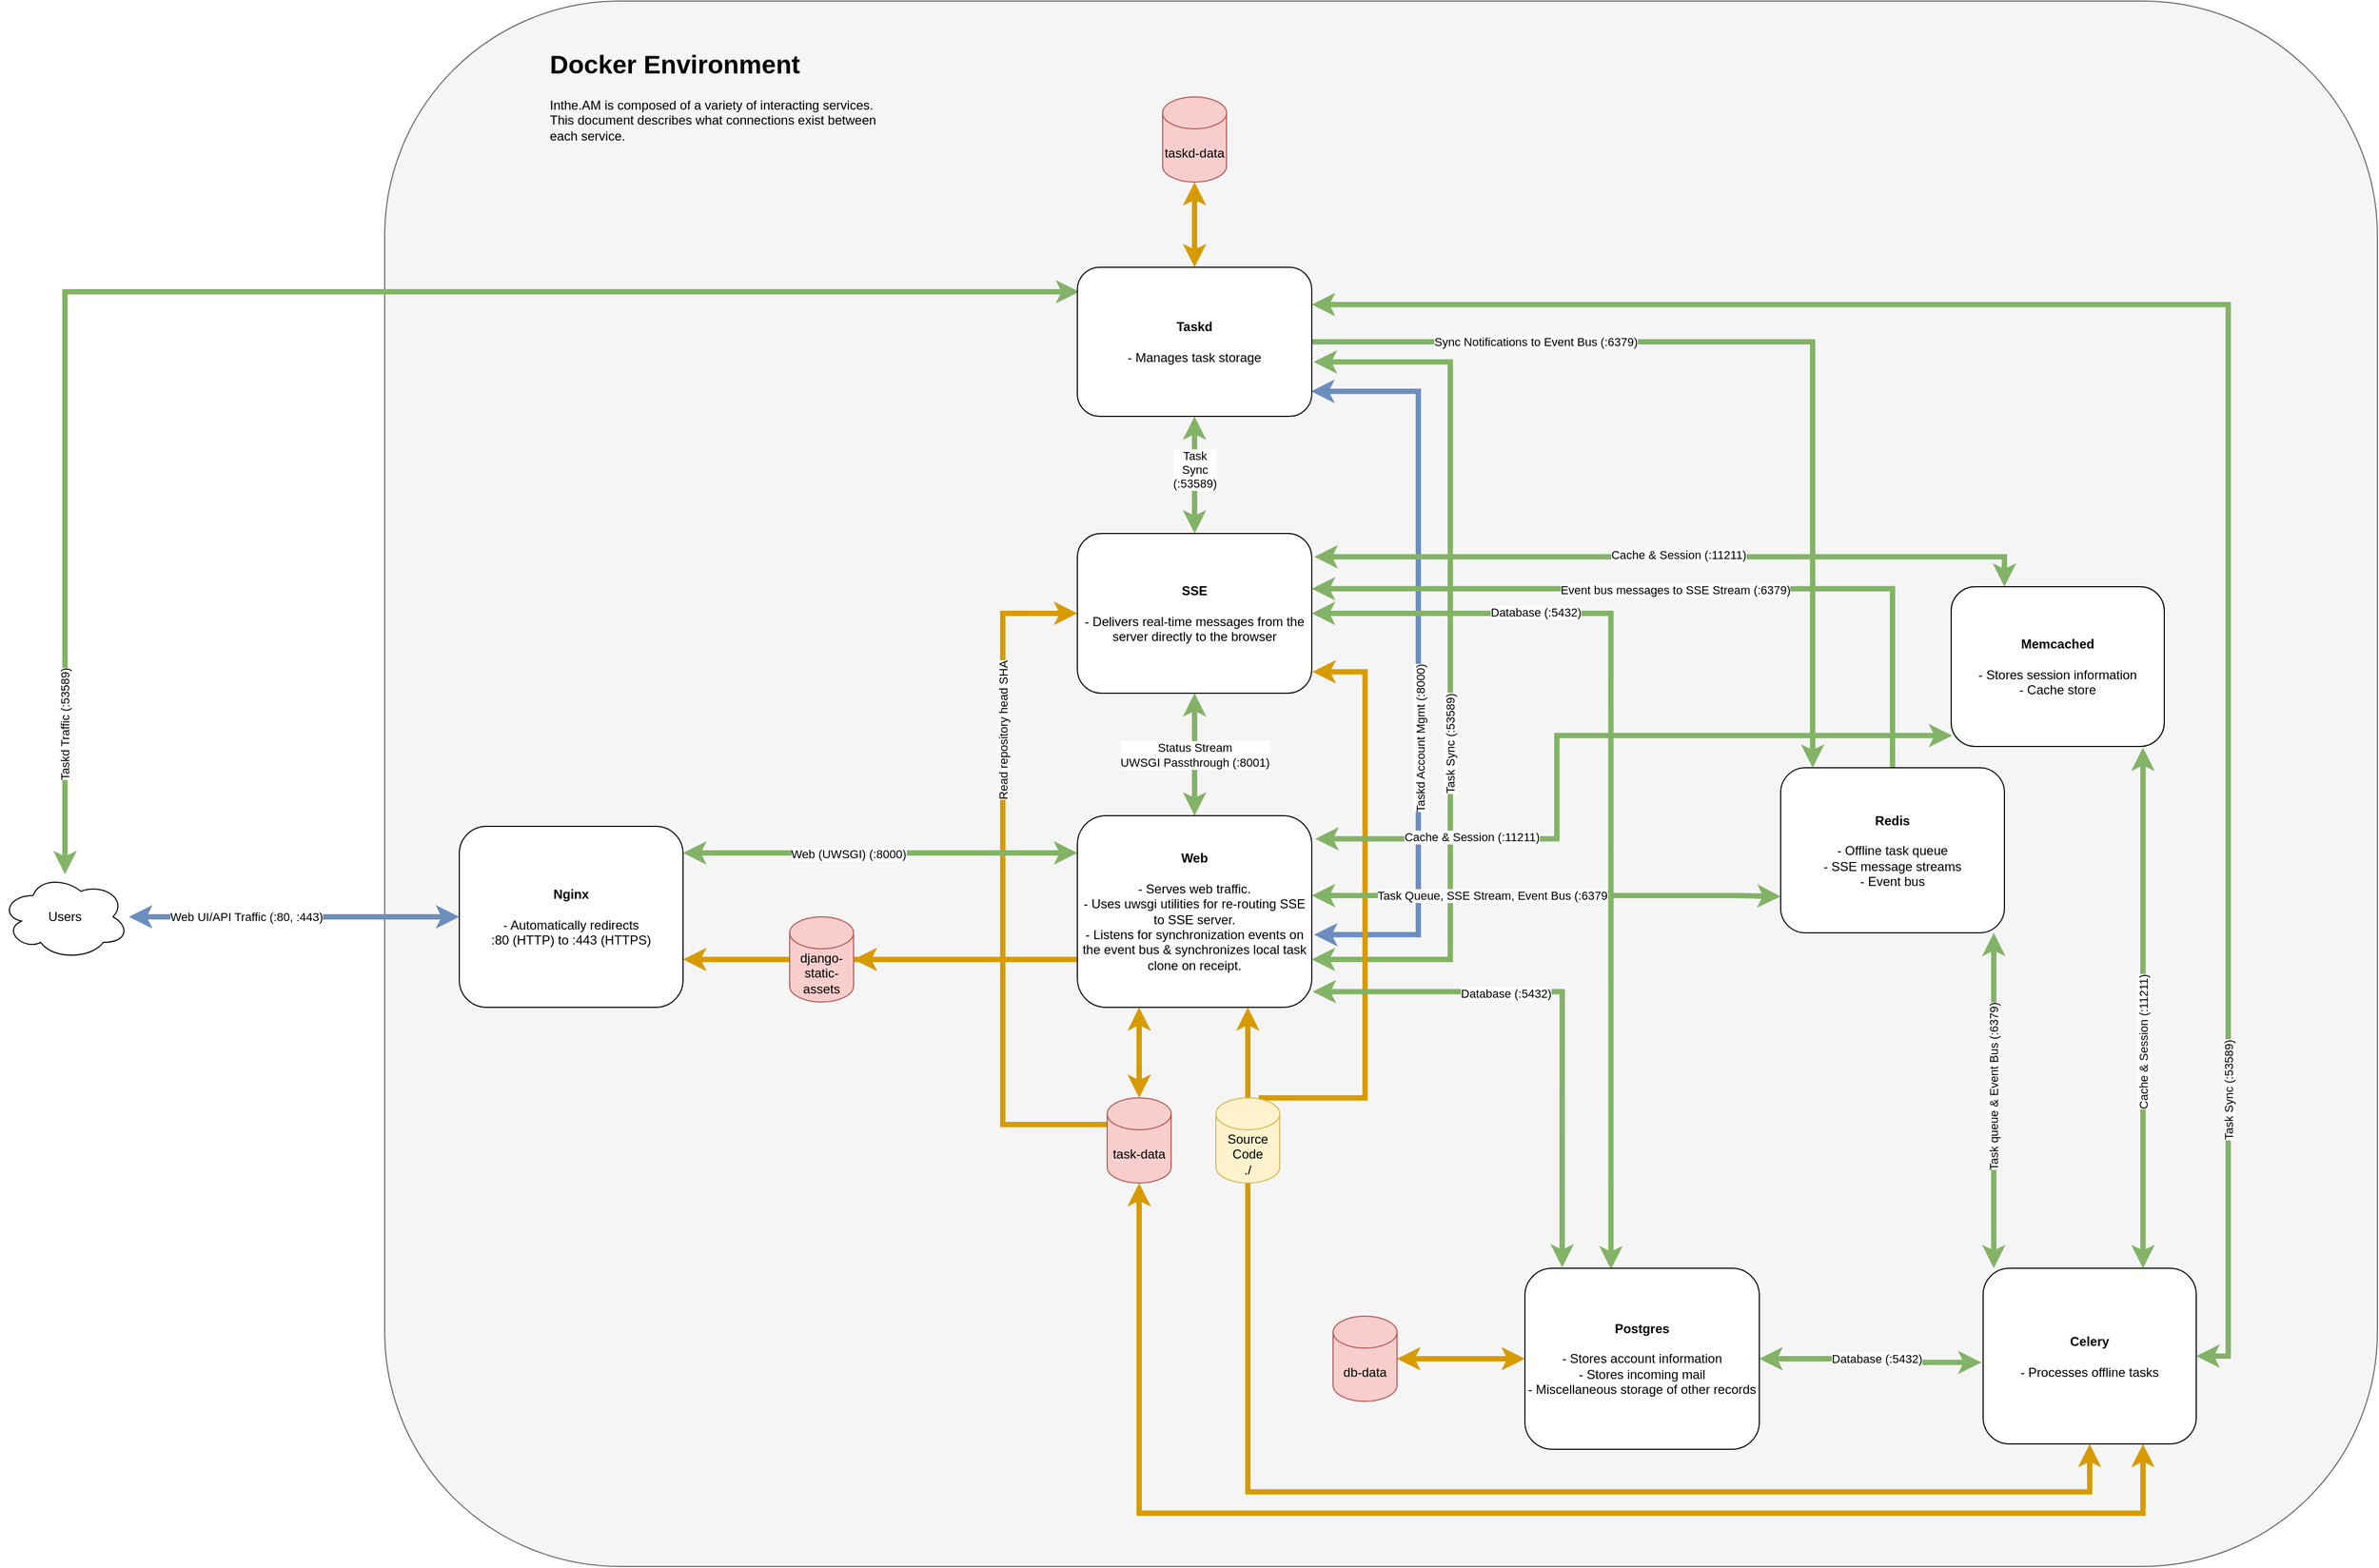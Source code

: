 <mxfile version="13.7.3" type="device"><diagram id="iLpxMVdcZX5njIN2VZt9" name="Page-1"><mxGraphModel dx="1419" dy="1426" grid="1" gridSize="10" guides="1" tooltips="1" connect="1" arrows="1" fold="1" page="1" pageScale="1" pageWidth="850" pageHeight="1100" math="0" shadow="0"><root><mxCell id="0"/><mxCell id="1" parent="0"/><mxCell id="GPJ3G2Bc2b333tE8UDa2-86" value="" style="rounded=1;whiteSpace=wrap;html=1;strokeColor=#666666;fillColor=#f5f5f5;fontColor=#333333;" parent="1" vertex="1"><mxGeometry x="-440" y="-1070" width="1870" height="1470" as="geometry"/></mxCell><mxCell id="GPJ3G2Bc2b333tE8UDa2-78" style="edgeStyle=orthogonalEdgeStyle;rounded=0;sketch=0;orthogonalLoop=1;jettySize=auto;html=1;entryX=0.997;entryY=0.832;entryDx=0;entryDy=0;entryPerimeter=0;shadow=0;startArrow=classic;startFill=1;endArrow=classic;endFill=1;strokeWidth=5;exitX=1.01;exitY=0.621;exitDx=0;exitDy=0;exitPerimeter=0;fillColor=#dae8fc;strokeColor=#6c8ebf;" parent="1" source="GPJ3G2Bc2b333tE8UDa2-10" target="GPJ3G2Bc2b333tE8UDa2-71" edge="1"><mxGeometry relative="1" as="geometry"><Array as="points"><mxPoint x="530" y="-193"/><mxPoint x="530" y="-704"/></Array></mxGeometry></mxCell><mxCell id="GPJ3G2Bc2b333tE8UDa2-79" value="Taskd Account Mgmt (:8000)" style="edgeLabel;html=1;align=center;verticalAlign=middle;resizable=0;points=[];horizontal=0;" parent="GPJ3G2Bc2b333tE8UDa2-78" vertex="1" connectable="0"><mxGeometry x="-0.204" y="-2" relative="1" as="geometry"><mxPoint as="offset"/></mxGeometry></mxCell><mxCell id="GPJ3G2Bc2b333tE8UDa2-76" style="edgeStyle=orthogonalEdgeStyle;rounded=0;sketch=0;orthogonalLoop=1;jettySize=auto;html=1;shadow=0;startArrow=classic;startFill=1;endArrow=classic;endFill=1;strokeWidth=5;exitX=1;exitY=0.75;exitDx=0;exitDy=0;fillColor=#d5e8d4;strokeColor=#82b366;entryX=1.008;entryY=0.635;entryDx=0;entryDy=0;entryPerimeter=0;" parent="1" source="GPJ3G2Bc2b333tE8UDa2-10" target="GPJ3G2Bc2b333tE8UDa2-71" edge="1"><mxGeometry relative="1" as="geometry"><Array as="points"><mxPoint x="560" y="-170"/><mxPoint x="560" y="-731"/></Array></mxGeometry></mxCell><mxCell id="GPJ3G2Bc2b333tE8UDa2-77" value="Task Sync (:53589)" style="edgeLabel;html=1;align=center;verticalAlign=middle;resizable=0;points=[];horizontal=0;" parent="GPJ3G2Bc2b333tE8UDa2-76" vertex="1" connectable="0"><mxGeometry x="-0.258" y="-4" relative="1" as="geometry"><mxPoint x="-4.03" y="-28.31" as="offset"/></mxGeometry></mxCell><mxCell id="GPJ3G2Bc2b333tE8UDa2-67" style="edgeStyle=orthogonalEdgeStyle;rounded=0;sketch=0;orthogonalLoop=1;jettySize=auto;html=1;entryX=0.5;entryY=1;entryDx=0;entryDy=0;entryPerimeter=0;shadow=0;startArrow=classic;startFill=1;endArrow=classic;endFill=1;strokeWidth=5;fillColor=#ffe6cc;strokeColor=#d79b00;" parent="1" source="GPJ3G2Bc2b333tE8UDa2-42" target="GPJ3G2Bc2b333tE8UDa2-27" edge="1"><mxGeometry relative="1" as="geometry"><Array as="points"><mxPoint x="1210" y="350"/><mxPoint x="268" y="350"/></Array></mxGeometry></mxCell><mxCell id="GPJ3G2Bc2b333tE8UDa2-66" style="edgeStyle=orthogonalEdgeStyle;rounded=0;sketch=0;orthogonalLoop=1;jettySize=auto;html=1;shadow=0;startArrow=none;startFill=0;endArrow=classic;endFill=1;strokeWidth=5;fillColor=#ffe6cc;strokeColor=#d79b00;exitX=0.5;exitY=1;exitDx=0;exitDy=0;exitPerimeter=0;" parent="1" source="GPJ3G2Bc2b333tE8UDa2-30" target="GPJ3G2Bc2b333tE8UDa2-42" edge="1"><mxGeometry relative="1" as="geometry"><Array as="points"><mxPoint x="370" y="330"/><mxPoint x="1160" y="330"/></Array></mxGeometry></mxCell><mxCell id="GPJ3G2Bc2b333tE8UDa2-40" style="edgeStyle=elbowEdgeStyle;rounded=0;orthogonalLoop=1;jettySize=auto;html=1;entryX=1.003;entryY=0.866;entryDx=0;entryDy=0;entryPerimeter=0;startArrow=none;startFill=0;endArrow=classic;endFill=1;strokeWidth=5;fillColor=#ffe6cc;strokeColor=#d79b00;exitX=0.667;exitY=0;exitDx=0;exitDy=0;exitPerimeter=0;" parent="1" source="GPJ3G2Bc2b333tE8UDa2-30" target="GPJ3G2Bc2b333tE8UDa2-25" edge="1"><mxGeometry relative="1" as="geometry"><Array as="points"><mxPoint x="480" y="-80"/><mxPoint x="450" y="-460"/><mxPoint x="480" y="-400"/></Array></mxGeometry></mxCell><mxCell id="GPJ3G2Bc2b333tE8UDa2-39" style="edgeStyle=elbowEdgeStyle;rounded=0;orthogonalLoop=1;jettySize=auto;html=1;startArrow=none;startFill=0;endArrow=classic;endFill=1;strokeWidth=5;fillColor=#ffe6cc;strokeColor=#d79b00;" parent="1" target="GPJ3G2Bc2b333tE8UDa2-25" edge="1"><mxGeometry relative="1" as="geometry"><mxPoint x="190" y="-470" as="targetPoint"/><mxPoint x="250" y="-15" as="sourcePoint"/><Array as="points"><mxPoint x="140" y="-65"/><mxPoint x="80" y="-65"/><mxPoint x="260" y="-375"/><mxPoint x="170" y="-75"/><mxPoint x="140" y="-355"/></Array></mxGeometry></mxCell><mxCell id="GPJ3G2Bc2b333tE8UDa2-89" value="Read repository head SHA" style="edgeLabel;html=1;align=center;verticalAlign=middle;resizable=0;points=[];horizontal=0;" parent="GPJ3G2Bc2b333tE8UDa2-39" vertex="1" connectable="0"><mxGeometry x="-0.33" y="5" relative="1" as="geometry"><mxPoint x="5" y="-259" as="offset"/></mxGeometry></mxCell><mxCell id="GPJ3G2Bc2b333tE8UDa2-11" style="edgeStyle=elbowEdgeStyle;rounded=0;orthogonalLoop=1;jettySize=auto;html=1;strokeWidth=5;fillColor=#d5e8d4;strokeColor=#82b366;startArrow=classic;startFill=1;" parent="1" source="GPJ3G2Bc2b333tE8UDa2-5" target="GPJ3G2Bc2b333tE8UDa2-10" edge="1"><mxGeometry relative="1" as="geometry"><Array as="points"><mxPoint x="60" y="-270"/></Array></mxGeometry></mxCell><mxCell id="GPJ3G2Bc2b333tE8UDa2-12" value="Web (UWSGI) (:8000)" style="edgeLabel;html=1;align=center;verticalAlign=middle;resizable=0;points=[];" parent="GPJ3G2Bc2b333tE8UDa2-11" vertex="1" connectable="0"><mxGeometry x="-0.317" y="-1" relative="1" as="geometry"><mxPoint x="28.33" as="offset"/></mxGeometry></mxCell><mxCell id="GPJ3G2Bc2b333tE8UDa2-21" style="edgeStyle=elbowEdgeStyle;rounded=0;orthogonalLoop=1;jettySize=auto;html=1;strokeWidth=5;endArrow=none;endFill=0;startArrow=classic;startFill=1;fillColor=#ffe6cc;strokeColor=#d79b00;" parent="1" source="GPJ3G2Bc2b333tE8UDa2-5" target="GPJ3G2Bc2b333tE8UDa2-19" edge="1"><mxGeometry relative="1" as="geometry"><Array as="points"><mxPoint x="30" y="-170"/></Array></mxGeometry></mxCell><mxCell id="GPJ3G2Bc2b333tE8UDa2-5" value="&lt;b&gt;Nginx&lt;/b&gt;&lt;br&gt;&lt;br&gt;- Automatically redirects&lt;br&gt;:80 (HTTP) to :443 (HTTPS)" style="rounded=1;whiteSpace=wrap;html=1;" parent="1" vertex="1"><mxGeometry x="-370" y="-295" width="210" height="170" as="geometry"/></mxCell><mxCell id="GPJ3G2Bc2b333tE8UDa2-7" style="edgeStyle=elbowEdgeStyle;rounded=0;orthogonalLoop=1;jettySize=auto;html=1;strokeWidth=5;fillColor=#dae8fc;strokeColor=#6c8ebf;startArrow=classic;startFill=1;" parent="1" source="GPJ3G2Bc2b333tE8UDa2-6" target="GPJ3G2Bc2b333tE8UDa2-5" edge="1"><mxGeometry relative="1" as="geometry"/></mxCell><mxCell id="GPJ3G2Bc2b333tE8UDa2-8" value="Web UI/API Traffic (:80, :443)" style="edgeLabel;html=1;align=center;verticalAlign=middle;resizable=0;points=[];" parent="GPJ3G2Bc2b333tE8UDa2-7" vertex="1" connectable="0"><mxGeometry x="-0.357" y="2" relative="1" as="geometry"><mxPoint x="10.57" y="2" as="offset"/></mxGeometry></mxCell><mxCell id="GPJ3G2Bc2b333tE8UDa2-74" style="edgeStyle=orthogonalEdgeStyle;rounded=0;sketch=0;orthogonalLoop=1;jettySize=auto;html=1;entryX=0.008;entryY=0.164;entryDx=0;entryDy=0;shadow=0;startArrow=classic;startFill=1;endArrow=classic;endFill=1;strokeWidth=5;fillColor=#d5e8d4;strokeColor=#82b366;entryPerimeter=0;" parent="1" source="GPJ3G2Bc2b333tE8UDa2-6" target="GPJ3G2Bc2b333tE8UDa2-71" edge="1"><mxGeometry relative="1" as="geometry"><Array as="points"><mxPoint x="-740" y="-797"/></Array></mxGeometry></mxCell><mxCell id="GPJ3G2Bc2b333tE8UDa2-75" value="Taskd Traffic (:53589)" style="edgeLabel;html=1;align=center;verticalAlign=middle;resizable=0;points=[];horizontal=0;" parent="GPJ3G2Bc2b333tE8UDa2-74" vertex="1" connectable="0"><mxGeometry x="-0.31" y="-275" relative="1" as="geometry"><mxPoint x="-275.06" y="376.44" as="offset"/></mxGeometry></mxCell><mxCell id="GPJ3G2Bc2b333tE8UDa2-6" value="Users" style="ellipse;shape=cloud;whiteSpace=wrap;html=1;" parent="1" vertex="1"><mxGeometry x="-800" y="-250" width="120" height="80" as="geometry"/></mxCell><mxCell id="GPJ3G2Bc2b333tE8UDa2-24" style="edgeStyle=elbowEdgeStyle;rounded=0;orthogonalLoop=1;jettySize=auto;html=1;startArrow=none;startFill=0;endArrow=classic;endFill=1;strokeWidth=5;fillColor=#ffe6cc;strokeColor=#d79b00;exitX=0;exitY=0.75;exitDx=0;exitDy=0;" parent="1" source="GPJ3G2Bc2b333tE8UDa2-10" target="GPJ3G2Bc2b333tE8UDa2-19" edge="1"><mxGeometry relative="1" as="geometry"/></mxCell><mxCell id="GPJ3G2Bc2b333tE8UDa2-26" value="Status Stream&lt;br&gt;UWSGI Passthrough (:8001)" style="edgeStyle=elbowEdgeStyle;rounded=0;orthogonalLoop=1;jettySize=auto;html=1;startArrow=classic;startFill=1;endArrow=classic;endFill=1;strokeWidth=5;fillColor=#d5e8d4;strokeColor=#82b366;" parent="1" source="GPJ3G2Bc2b333tE8UDa2-10" target="GPJ3G2Bc2b333tE8UDa2-25" edge="1"><mxGeometry relative="1" as="geometry"/></mxCell><mxCell id="GPJ3G2Bc2b333tE8UDa2-29" style="edgeStyle=elbowEdgeStyle;rounded=0;orthogonalLoop=1;jettySize=auto;html=1;startArrow=classic;startFill=1;endArrow=classic;endFill=1;strokeWidth=5;fillColor=#ffe6cc;strokeColor=#d79b00;" parent="1" source="GPJ3G2Bc2b333tE8UDa2-10" target="GPJ3G2Bc2b333tE8UDa2-27" edge="1"><mxGeometry relative="1" as="geometry"/></mxCell><mxCell id="GPJ3G2Bc2b333tE8UDa2-31" style="edgeStyle=elbowEdgeStyle;rounded=0;orthogonalLoop=1;jettySize=auto;html=1;startArrow=classic;startFill=1;endArrow=none;endFill=0;strokeWidth=5;fillColor=#ffe6cc;strokeColor=#d79b00;" parent="1" source="GPJ3G2Bc2b333tE8UDa2-10" target="GPJ3G2Bc2b333tE8UDa2-30" edge="1"><mxGeometry relative="1" as="geometry"/></mxCell><mxCell id="GPJ3G2Bc2b333tE8UDa2-33" style="rounded=0;orthogonalLoop=1;jettySize=auto;html=1;startArrow=classic;startFill=1;endArrow=classic;endFill=1;strokeWidth=5;fillColor=#d5e8d4;strokeColor=#82b366;edgeStyle=orthogonalEdgeStyle;entryX=0.005;entryY=0.932;entryDx=0;entryDy=0;exitX=1.011;exitY=0.14;exitDx=0;exitDy=0;exitPerimeter=0;elbow=vertical;sketch=0;shadow=0;entryPerimeter=0;" parent="1" target="GPJ3G2Bc2b333tE8UDa2-32" edge="1"><mxGeometry relative="1" as="geometry"><mxPoint x="433.22" y="-283.3" as="sourcePoint"/><mxPoint x="690.0" y="-470.0" as="targetPoint"/><Array as="points"><mxPoint x="660" y="-283"/><mxPoint x="660" y="-380"/></Array></mxGeometry></mxCell><mxCell id="GPJ3G2Bc2b333tE8UDa2-34" value="Cache &amp;amp; Session (:11211)" style="edgeLabel;html=1;align=center;verticalAlign=middle;resizable=0;points=[];horizontal=1;" parent="GPJ3G2Bc2b333tE8UDa2-33" vertex="1" connectable="0"><mxGeometry x="0.131" y="2" relative="1" as="geometry"><mxPoint x="-149.58" y="97.32" as="offset"/></mxGeometry></mxCell><mxCell id="GPJ3G2Bc2b333tE8UDa2-53" style="edgeStyle=elbowEdgeStyle;rounded=0;sketch=0;orthogonalLoop=1;jettySize=auto;html=1;shadow=0;startArrow=classic;startFill=1;endArrow=classic;endFill=1;strokeWidth=5;fillColor=#d5e8d4;strokeColor=#82b366;entryX=0;entryY=0.78;entryDx=0;entryDy=0;entryPerimeter=0;" parent="1" source="GPJ3G2Bc2b333tE8UDa2-10" target="GPJ3G2Bc2b333tE8UDa2-45" edge="1"><mxGeometry relative="1" as="geometry"><mxPoint x="868" y="-215" as="targetPoint"/><Array as="points"><mxPoint x="830" y="-230"/><mxPoint x="790" y="-230"/></Array></mxGeometry></mxCell><mxCell id="GPJ3G2Bc2b333tE8UDa2-54" value="Task Queue, SSE Stream, Event Bus (:6379)" style="edgeLabel;html=1;align=center;verticalAlign=middle;resizable=0;points=[];horizontal=1;" parent="GPJ3G2Bc2b333tE8UDa2-53" vertex="1" connectable="0"><mxGeometry x="-0.149" y="1" relative="1" as="geometry"><mxPoint x="-17" y="1.0" as="offset"/></mxGeometry></mxCell><mxCell id="GPJ3G2Bc2b333tE8UDa2-60" style="edgeStyle=orthogonalEdgeStyle;rounded=0;sketch=0;orthogonalLoop=1;jettySize=auto;html=1;entryX=0.159;entryY=-0.004;entryDx=0;entryDy=0;entryPerimeter=0;shadow=0;startArrow=classic;startFill=1;endArrow=classic;endFill=1;strokeWidth=5;fillColor=#d5e8d4;strokeColor=#82b366;exitX=1.004;exitY=0.918;exitDx=0;exitDy=0;exitPerimeter=0;" parent="1" source="GPJ3G2Bc2b333tE8UDa2-10" target="GPJ3G2Bc2b333tE8UDa2-58" edge="1"><mxGeometry relative="1" as="geometry"><Array as="points"><mxPoint x="665" y="-140"/></Array></mxGeometry></mxCell><mxCell id="GPJ3G2Bc2b333tE8UDa2-61" value="Database (:5432)" style="edgeLabel;html=1;align=center;verticalAlign=middle;resizable=0;points=[];" parent="GPJ3G2Bc2b333tE8UDa2-60" vertex="1" connectable="0"><mxGeometry x="-0.114" y="-2" relative="1" as="geometry"><mxPoint x="-37.24" as="offset"/></mxGeometry></mxCell><mxCell id="GPJ3G2Bc2b333tE8UDa2-10" value="&lt;b&gt;Web&lt;/b&gt;&lt;br&gt;&lt;br&gt;- Serves web traffic.&lt;br&gt;- Uses uwsgi utilities for re-routing SSE to SSE server.&lt;br&gt;- Listens for synchronization events on the event bus &amp;amp; synchronizes local task clone on receipt." style="rounded=1;whiteSpace=wrap;html=1;strokeColor=#000000;glass=0;shadow=0;sketch=0;" parent="1" vertex="1"><mxGeometry x="210" y="-305" width="220" height="180" as="geometry"/></mxCell><mxCell id="GPJ3G2Bc2b333tE8UDa2-19" value="django-static-assets" style="shape=cylinder3;whiteSpace=wrap;html=1;boundedLbl=1;backgroundOutline=1;size=15;strokeColor=#b85450;fillColor=#f8cecc;" parent="1" vertex="1"><mxGeometry x="-60" y="-210" width="60" height="80" as="geometry"/></mxCell><mxCell id="GPJ3G2Bc2b333tE8UDa2-36" style="rounded=0;orthogonalLoop=1;jettySize=auto;html=1;startArrow=classic;startFill=1;endArrow=classic;endFill=1;strokeWidth=5;fillColor=#d5e8d4;strokeColor=#82b366;edgeStyle=elbowEdgeStyle;exitX=1.011;exitY=0.146;exitDx=0;exitDy=0;exitPerimeter=0;entryX=0.25;entryY=0;entryDx=0;entryDy=0;" parent="1" source="GPJ3G2Bc2b333tE8UDa2-25" target="GPJ3G2Bc2b333tE8UDa2-32" edge="1"><mxGeometry relative="1" as="geometry"><mxPoint x="430" y="-540" as="sourcePoint"/><mxPoint x="690" y="-540" as="targetPoint"/><Array as="points"><mxPoint x="1080" y="-530"/><mxPoint x="870" y="-510"/></Array></mxGeometry></mxCell><mxCell id="GPJ3G2Bc2b333tE8UDa2-37" value="Cache &amp;amp; Session (:11211)" style="edgeLabel;html=1;align=center;verticalAlign=middle;resizable=0;points=[];horizontal=1;" parent="GPJ3G2Bc2b333tE8UDa2-36" vertex="1" connectable="0"><mxGeometry x="0.183" y="-2" relative="1" as="geometry"><mxPoint x="-58.25" y="-3.9" as="offset"/></mxGeometry></mxCell><mxCell id="GPJ3G2Bc2b333tE8UDa2-62" style="edgeStyle=orthogonalEdgeStyle;rounded=0;sketch=0;orthogonalLoop=1;jettySize=auto;html=1;entryX=0.367;entryY=0.006;entryDx=0;entryDy=0;entryPerimeter=0;shadow=0;startArrow=classic;startFill=1;endArrow=classic;endFill=1;strokeWidth=5;fillColor=#d5e8d4;strokeColor=#82b366;" parent="1" source="GPJ3G2Bc2b333tE8UDa2-25" target="GPJ3G2Bc2b333tE8UDa2-58" edge="1"><mxGeometry relative="1" as="geometry"/></mxCell><mxCell id="GPJ3G2Bc2b333tE8UDa2-63" value="Database (:5432)" style="edgeLabel;html=1;align=center;verticalAlign=middle;resizable=0;points=[];" parent="GPJ3G2Bc2b333tE8UDa2-62" vertex="1" connectable="0"><mxGeometry x="-0.532" y="2" relative="1" as="geometry"><mxPoint y="1" as="offset"/></mxGeometry></mxCell><mxCell id="GPJ3G2Bc2b333tE8UDa2-82" style="edgeStyle=orthogonalEdgeStyle;rounded=0;sketch=0;orthogonalLoop=1;jettySize=auto;html=1;shadow=0;startArrow=classic;startFill=1;endArrow=classic;endFill=1;strokeWidth=5;fillColor=#d5e8d4;strokeColor=#82b366;" parent="1" source="GPJ3G2Bc2b333tE8UDa2-25" target="GPJ3G2Bc2b333tE8UDa2-71" edge="1"><mxGeometry relative="1" as="geometry"><Array as="points"><mxPoint x="320" y="-620"/><mxPoint x="320" y="-620"/></Array></mxGeometry></mxCell><mxCell id="GPJ3G2Bc2b333tE8UDa2-83" value="Task&lt;br&gt;Sync&lt;br&gt;(:53589)" style="edgeLabel;html=1;align=center;verticalAlign=middle;resizable=0;points=[];horizontal=1;" parent="GPJ3G2Bc2b333tE8UDa2-82" vertex="1" connectable="0"><mxGeometry x="0.255" y="-4" relative="1" as="geometry"><mxPoint x="-4" y="9" as="offset"/></mxGeometry></mxCell><mxCell id="GPJ3G2Bc2b333tE8UDa2-25" value="&lt;b&gt;SSE&lt;/b&gt;&lt;br&gt;&lt;br&gt;- Delivers real-time messages from the server directly to the browser" style="rounded=1;whiteSpace=wrap;html=1;strokeColor=#000000;" parent="1" vertex="1"><mxGeometry x="210" y="-570" width="220" height="150" as="geometry"/></mxCell><mxCell id="GPJ3G2Bc2b333tE8UDa2-27" value="task-data" style="shape=cylinder3;whiteSpace=wrap;html=1;boundedLbl=1;backgroundOutline=1;size=15;strokeColor=#b85450;fillColor=#f8cecc;" parent="1" vertex="1"><mxGeometry x="238" y="-40" width="60" height="80" as="geometry"/></mxCell><mxCell id="GPJ3G2Bc2b333tE8UDa2-30" value="Source Code&lt;br&gt;./" style="shape=cylinder3;whiteSpace=wrap;html=1;boundedLbl=1;backgroundOutline=1;size=15;strokeColor=#d6b656;fillColor=#fff2cc;" parent="1" vertex="1"><mxGeometry x="340" y="-40" width="60" height="80" as="geometry"/></mxCell><mxCell id="GPJ3G2Bc2b333tE8UDa2-32" value="&lt;b&gt;Memcached&lt;/b&gt;&lt;br&gt;&lt;br&gt;- Stores session information&lt;br&gt;- Cache store" style="rounded=1;whiteSpace=wrap;html=1;strokeColor=#000000;" parent="1" vertex="1"><mxGeometry x="1030" y="-520" width="200" height="150" as="geometry"/></mxCell><mxCell id="GPJ3G2Bc2b333tE8UDa2-43" style="edgeStyle=orthogonalEdgeStyle;rounded=0;orthogonalLoop=1;jettySize=auto;html=1;startArrow=classic;startFill=1;endArrow=classic;endFill=1;strokeWidth=5;fillColor=#d5e8d4;strokeColor=#82b366;" parent="1" source="GPJ3G2Bc2b333tE8UDa2-42" edge="1"><mxGeometry relative="1" as="geometry"><mxPoint x="1210" y="-369" as="targetPoint"/><Array as="points"><mxPoint x="1210" y="-369"/></Array></mxGeometry></mxCell><mxCell id="GPJ3G2Bc2b333tE8UDa2-44" value="Cache &amp;amp; Session (:11211)" style="edgeLabel;html=1;align=center;verticalAlign=middle;resizable=0;points=[];horizontal=0;" parent="GPJ3G2Bc2b333tE8UDa2-43" vertex="1" connectable="0"><mxGeometry x="-0.325" y="2" relative="1" as="geometry"><mxPoint x="1.97" y="-47.24" as="offset"/></mxGeometry></mxCell><mxCell id="GPJ3G2Bc2b333tE8UDa2-64" style="edgeStyle=orthogonalEdgeStyle;rounded=0;sketch=0;orthogonalLoop=1;jettySize=auto;html=1;entryX=1;entryY=0.5;entryDx=0;entryDy=0;shadow=0;startArrow=classic;startFill=1;endArrow=classic;endFill=1;strokeWidth=5;exitX=-0.008;exitY=0.536;exitDx=0;exitDy=0;exitPerimeter=0;fillColor=#d5e8d4;strokeColor=#82b366;" parent="1" source="GPJ3G2Bc2b333tE8UDa2-42" target="GPJ3G2Bc2b333tE8UDa2-58" edge="1"><mxGeometry relative="1" as="geometry"/></mxCell><mxCell id="GPJ3G2Bc2b333tE8UDa2-65" value="Database (:5432)" style="edgeLabel;html=1;align=center;verticalAlign=middle;resizable=0;points=[];" parent="GPJ3G2Bc2b333tE8UDa2-64" vertex="1" connectable="0"><mxGeometry x="-0.346" y="3" relative="1" as="geometry"><mxPoint x="-29.23" y="-6.42" as="offset"/></mxGeometry></mxCell><mxCell id="GPJ3G2Bc2b333tE8UDa2-80" style="edgeStyle=orthogonalEdgeStyle;rounded=0;sketch=0;orthogonalLoop=1;jettySize=auto;html=1;entryX=1;entryY=0.25;entryDx=0;entryDy=0;shadow=0;startArrow=classic;startFill=1;endArrow=classic;endFill=1;strokeWidth=5;fillColor=#d5e8d4;strokeColor=#82b366;" parent="1" source="GPJ3G2Bc2b333tE8UDa2-42" target="GPJ3G2Bc2b333tE8UDa2-71" edge="1"><mxGeometry relative="1" as="geometry"><Array as="points"><mxPoint x="1290" y="203"/><mxPoint x="1290" y="-785"/></Array></mxGeometry></mxCell><mxCell id="GPJ3G2Bc2b333tE8UDa2-81" value="Task Sync (:53589)" style="edgeLabel;html=1;align=center;verticalAlign=middle;resizable=0;points=[];horizontal=0;" parent="GPJ3G2Bc2b333tE8UDa2-80" vertex="1" connectable="0"><mxGeometry x="-0.702" y="-5" relative="1" as="geometry"><mxPoint x="-5.03" as="offset"/></mxGeometry></mxCell><mxCell id="GPJ3G2Bc2b333tE8UDa2-42" value="&lt;b&gt;Celery&lt;/b&gt;&lt;br&gt;&lt;br&gt;- Processes offline tasks" style="rounded=1;whiteSpace=wrap;html=1;strokeColor=#000000;" parent="1" vertex="1"><mxGeometry x="1060" y="120" width="200" height="165" as="geometry"/></mxCell><mxCell id="GPJ3G2Bc2b333tE8UDa2-46" style="edgeStyle=elbowEdgeStyle;rounded=0;orthogonalLoop=1;jettySize=auto;html=1;startArrow=classic;startFill=1;endArrow=classic;endFill=1;strokeWidth=5;fillColor=#d5e8d4;strokeColor=#82b366;" parent="1" source="GPJ3G2Bc2b333tE8UDa2-45" target="GPJ3G2Bc2b333tE8UDa2-42" edge="1"><mxGeometry relative="1" as="geometry"/></mxCell><mxCell id="GPJ3G2Bc2b333tE8UDa2-47" value="Task queue &amp;amp; Event Bus (:6379)" style="edgeLabel;html=1;align=center;verticalAlign=middle;resizable=0;points=[];horizontal=0;" parent="GPJ3G2Bc2b333tE8UDa2-46" vertex="1" connectable="0"><mxGeometry x="-0.266" relative="1" as="geometry"><mxPoint x="-0.03" y="29.14" as="offset"/></mxGeometry></mxCell><mxCell id="GPJ3G2Bc2b333tE8UDa2-55" style="edgeStyle=elbowEdgeStyle;rounded=0;sketch=0;orthogonalLoop=1;jettySize=auto;html=1;shadow=0;startArrow=none;startFill=0;endArrow=classic;endFill=1;strokeWidth=5;exitX=0.5;exitY=0;exitDx=0;exitDy=0;fillColor=#d5e8d4;strokeColor=#82b366;entryX=1;entryY=0.346;entryDx=0;entryDy=0;entryPerimeter=0;" parent="1" source="GPJ3G2Bc2b333tE8UDa2-45" target="GPJ3G2Bc2b333tE8UDa2-25" edge="1"><mxGeometry relative="1" as="geometry"><mxPoint x="600" y="-70" as="sourcePoint"/><Array as="points"><mxPoint x="975" y="-464"/><mxPoint x="550" y="-200"/><mxPoint x="602" y="-120"/><mxPoint x="570" y="-120"/><mxPoint x="550" y="-230"/></Array></mxGeometry></mxCell><mxCell id="GPJ3G2Bc2b333tE8UDa2-56" value="Event bus messages to SSE Stream (:6379)" style="edgeLabel;html=1;align=center;verticalAlign=middle;resizable=0;points=[];horizontal=1;" parent="GPJ3G2Bc2b333tE8UDa2-55" vertex="1" connectable="0"><mxGeometry x="-0.395" y="-3" relative="1" as="geometry"><mxPoint x="-157.27" y="4.25" as="offset"/></mxGeometry></mxCell><mxCell id="GPJ3G2Bc2b333tE8UDa2-45" value="&lt;b&gt;Redis&lt;/b&gt;&lt;br&gt;&lt;br&gt;- Offline task queue&lt;br&gt;- SSE message streams&lt;br&gt;- Event bus" style="rounded=1;whiteSpace=wrap;html=1;strokeColor=#000000;" parent="1" vertex="1"><mxGeometry x="870" y="-350" width="210" height="155" as="geometry"/></mxCell><mxCell id="GPJ3G2Bc2b333tE8UDa2-69" style="edgeStyle=orthogonalEdgeStyle;rounded=0;sketch=0;orthogonalLoop=1;jettySize=auto;html=1;entryX=1;entryY=0.5;entryDx=0;entryDy=0;entryPerimeter=0;shadow=0;startArrow=classic;startFill=1;endArrow=classic;endFill=1;strokeWidth=5;fillColor=#ffe6cc;strokeColor=#d79b00;" parent="1" source="GPJ3G2Bc2b333tE8UDa2-58" target="GPJ3G2Bc2b333tE8UDa2-68" edge="1"><mxGeometry relative="1" as="geometry"/></mxCell><mxCell id="GPJ3G2Bc2b333tE8UDa2-58" value="&lt;b&gt;Postgres&lt;/b&gt;&lt;br&gt;&lt;br&gt;- Stores account information&lt;br&gt;- Stores incoming mail&lt;br&gt;- Miscellaneous storage of other records" style="rounded=1;whiteSpace=wrap;html=1;strokeColor=#000000;" parent="1" vertex="1"><mxGeometry x="630" y="120" width="220" height="170" as="geometry"/></mxCell><mxCell id="GPJ3G2Bc2b333tE8UDa2-68" value="db-data" style="shape=cylinder3;whiteSpace=wrap;html=1;boundedLbl=1;backgroundOutline=1;size=15;strokeColor=#b85450;fillColor=#f8cecc;" parent="1" vertex="1"><mxGeometry x="450" y="165" width="60" height="80" as="geometry"/></mxCell><mxCell id="GPJ3G2Bc2b333tE8UDa2-73" style="edgeStyle=orthogonalEdgeStyle;rounded=0;sketch=0;orthogonalLoop=1;jettySize=auto;html=1;shadow=0;startArrow=classic;startFill=1;endArrow=classic;endFill=1;strokeWidth=5;fillColor=#ffe6cc;strokeColor=#d79b00;" parent="1" source="GPJ3G2Bc2b333tE8UDa2-71" target="GPJ3G2Bc2b333tE8UDa2-72" edge="1"><mxGeometry relative="1" as="geometry"/></mxCell><mxCell id="GPJ3G2Bc2b333tE8UDa2-84" style="edgeStyle=orthogonalEdgeStyle;rounded=0;sketch=0;orthogonalLoop=1;jettySize=auto;html=1;shadow=0;startArrow=none;startFill=0;endArrow=classic;endFill=1;strokeWidth=5;fillColor=#d5e8d4;strokeColor=#82b366;" parent="1" source="GPJ3G2Bc2b333tE8UDa2-71" target="GPJ3G2Bc2b333tE8UDa2-45" edge="1"><mxGeometry relative="1" as="geometry"><Array as="points"><mxPoint x="900" y="-750"/></Array></mxGeometry></mxCell><mxCell id="GPJ3G2Bc2b333tE8UDa2-85" value="Sync Notifications to Event Bus (:6379)" style="edgeLabel;html=1;align=center;verticalAlign=middle;resizable=0;points=[];" parent="GPJ3G2Bc2b333tE8UDa2-84" vertex="1" connectable="0"><mxGeometry x="-0.542" y="-1" relative="1" as="geometry"><mxPoint x="11.18" y="-1.06" as="offset"/></mxGeometry></mxCell><mxCell id="GPJ3G2Bc2b333tE8UDa2-71" value="&lt;b&gt;Taskd&lt;/b&gt;&lt;br&gt;&lt;br&gt;- Manages task storage" style="rounded=1;whiteSpace=wrap;html=1;strokeColor=#000000;" parent="1" vertex="1"><mxGeometry x="210" y="-820" width="220" height="140" as="geometry"/></mxCell><mxCell id="GPJ3G2Bc2b333tE8UDa2-72" value="taskd-data" style="shape=cylinder3;whiteSpace=wrap;html=1;boundedLbl=1;backgroundOutline=1;size=15;strokeColor=#b85450;fillColor=#f8cecc;" parent="1" vertex="1"><mxGeometry x="290" y="-980" width="60" height="80" as="geometry"/></mxCell><mxCell id="GPJ3G2Bc2b333tE8UDa2-87" value="&lt;h1&gt;Docker Environment&lt;/h1&gt;&lt;p&gt;Inthe.AM is composed of a variety of interacting services.&amp;nbsp; This document describes what connections exist between each service.&lt;/p&gt;" style="text;html=1;strokeColor=none;fillColor=none;spacing=5;spacingTop=-20;whiteSpace=wrap;overflow=hidden;rounded=0;" parent="1" vertex="1"><mxGeometry x="-290" y="-1030" width="320" height="120" as="geometry"/></mxCell></root></mxGraphModel></diagram></mxfile>